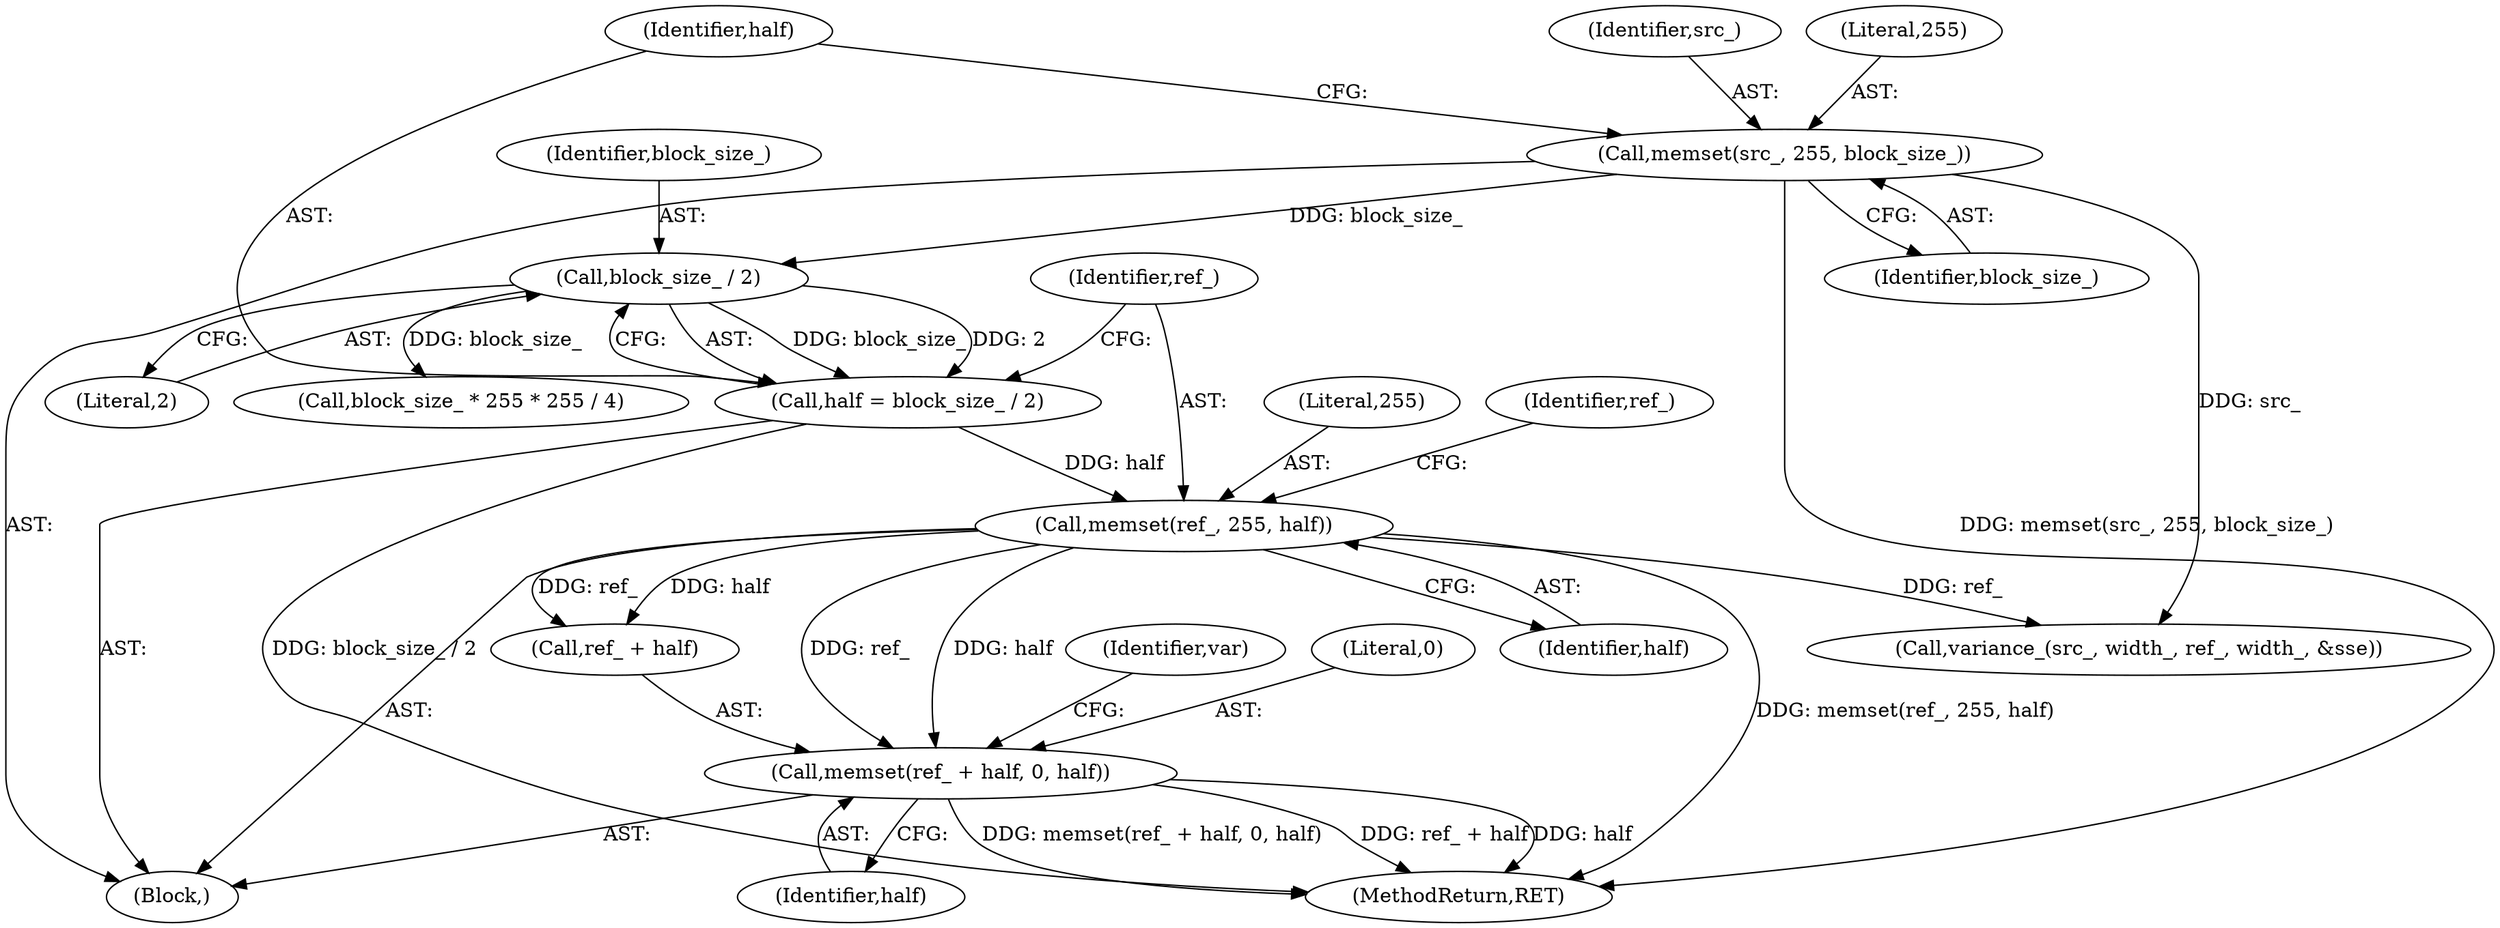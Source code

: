 digraph "1_Android_5a9753fca56f0eeb9f61e342b2fccffc364f9426_110@API" {
"1000116" [label="(Call,memset(ref_ + half, 0, half))"];
"1000112" [label="(Call,memset(ref_, 255, half))"];
"1000107" [label="(Call,half = block_size_ / 2)"];
"1000109" [label="(Call,block_size_ / 2)"];
"1000102" [label="(Call,memset(src_, 255, block_size_))"];
"1000103" [label="(Identifier,src_)"];
"1000109" [label="(Call,block_size_ / 2)"];
"1000112" [label="(Call,memset(ref_, 255, half))"];
"1000126" [label="(Identifier,var)"];
"1000115" [label="(Identifier,half)"];
"1000127" [label="(Call,variance_(src_, width_, ref_, width_, &sse))"];
"1000116" [label="(Call,memset(ref_ + half, 0, half))"];
"1000114" [label="(Literal,255)"];
"1000110" [label="(Identifier,block_size_)"];
"1000113" [label="(Identifier,ref_)"];
"1000118" [label="(Identifier,ref_)"];
"1000104" [label="(Literal,255)"];
"1000111" [label="(Literal,2)"];
"1000137" [label="(Call,block_size_ * 255 * 255 / 4)"];
"1000121" [label="(Identifier,half)"];
"1000120" [label="(Literal,0)"];
"1000117" [label="(Call,ref_ + half)"];
"1000105" [label="(Identifier,block_size_)"];
"1000147" [label="(MethodReturn,RET)"];
"1000102" [label="(Call,memset(src_, 255, block_size_))"];
"1000107" [label="(Call,half = block_size_ / 2)"];
"1000101" [label="(Block,)"];
"1000108" [label="(Identifier,half)"];
"1000116" -> "1000101"  [label="AST: "];
"1000116" -> "1000121"  [label="CFG: "];
"1000117" -> "1000116"  [label="AST: "];
"1000120" -> "1000116"  [label="AST: "];
"1000121" -> "1000116"  [label="AST: "];
"1000126" -> "1000116"  [label="CFG: "];
"1000116" -> "1000147"  [label="DDG: ref_ + half"];
"1000116" -> "1000147"  [label="DDG: half"];
"1000116" -> "1000147"  [label="DDG: memset(ref_ + half, 0, half)"];
"1000112" -> "1000116"  [label="DDG: ref_"];
"1000112" -> "1000116"  [label="DDG: half"];
"1000112" -> "1000101"  [label="AST: "];
"1000112" -> "1000115"  [label="CFG: "];
"1000113" -> "1000112"  [label="AST: "];
"1000114" -> "1000112"  [label="AST: "];
"1000115" -> "1000112"  [label="AST: "];
"1000118" -> "1000112"  [label="CFG: "];
"1000112" -> "1000147"  [label="DDG: memset(ref_, 255, half)"];
"1000107" -> "1000112"  [label="DDG: half"];
"1000112" -> "1000117"  [label="DDG: ref_"];
"1000112" -> "1000117"  [label="DDG: half"];
"1000112" -> "1000127"  [label="DDG: ref_"];
"1000107" -> "1000101"  [label="AST: "];
"1000107" -> "1000109"  [label="CFG: "];
"1000108" -> "1000107"  [label="AST: "];
"1000109" -> "1000107"  [label="AST: "];
"1000113" -> "1000107"  [label="CFG: "];
"1000107" -> "1000147"  [label="DDG: block_size_ / 2"];
"1000109" -> "1000107"  [label="DDG: block_size_"];
"1000109" -> "1000107"  [label="DDG: 2"];
"1000109" -> "1000111"  [label="CFG: "];
"1000110" -> "1000109"  [label="AST: "];
"1000111" -> "1000109"  [label="AST: "];
"1000102" -> "1000109"  [label="DDG: block_size_"];
"1000109" -> "1000137"  [label="DDG: block_size_"];
"1000102" -> "1000101"  [label="AST: "];
"1000102" -> "1000105"  [label="CFG: "];
"1000103" -> "1000102"  [label="AST: "];
"1000104" -> "1000102"  [label="AST: "];
"1000105" -> "1000102"  [label="AST: "];
"1000108" -> "1000102"  [label="CFG: "];
"1000102" -> "1000147"  [label="DDG: memset(src_, 255, block_size_)"];
"1000102" -> "1000127"  [label="DDG: src_"];
}
